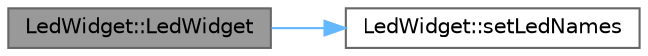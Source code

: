 digraph "LedWidget::LedWidget"
{
 // LATEX_PDF_SIZE
  bgcolor="transparent";
  edge [fontname=Helvetica,fontsize=10,labelfontname=Helvetica,labelfontsize=10];
  node [fontname=Helvetica,fontsize=10,shape=box,height=0.2,width=0.4];
  rankdir="LR";
  Node1 [id="Node000001",label="LedWidget::LedWidget",height=0.2,width=0.4,color="gray40", fillcolor="grey60", style="filled", fontcolor="black",tooltip="Constructs a new LedWidget object."];
  Node1 -> Node2 [id="edge1_Node000001_Node000002",color="steelblue1",style="solid",tooltip=" "];
  Node2 [id="Node000002",label="LedWidget::setLedNames",height=0.2,width=0.4,color="grey40", fillcolor="white", style="filled",URL="$class_led_widget.html#a9cfd9c1599a4d183e5abb3c9459c70b3",tooltip="Sets the names of the LEDs."];
}
